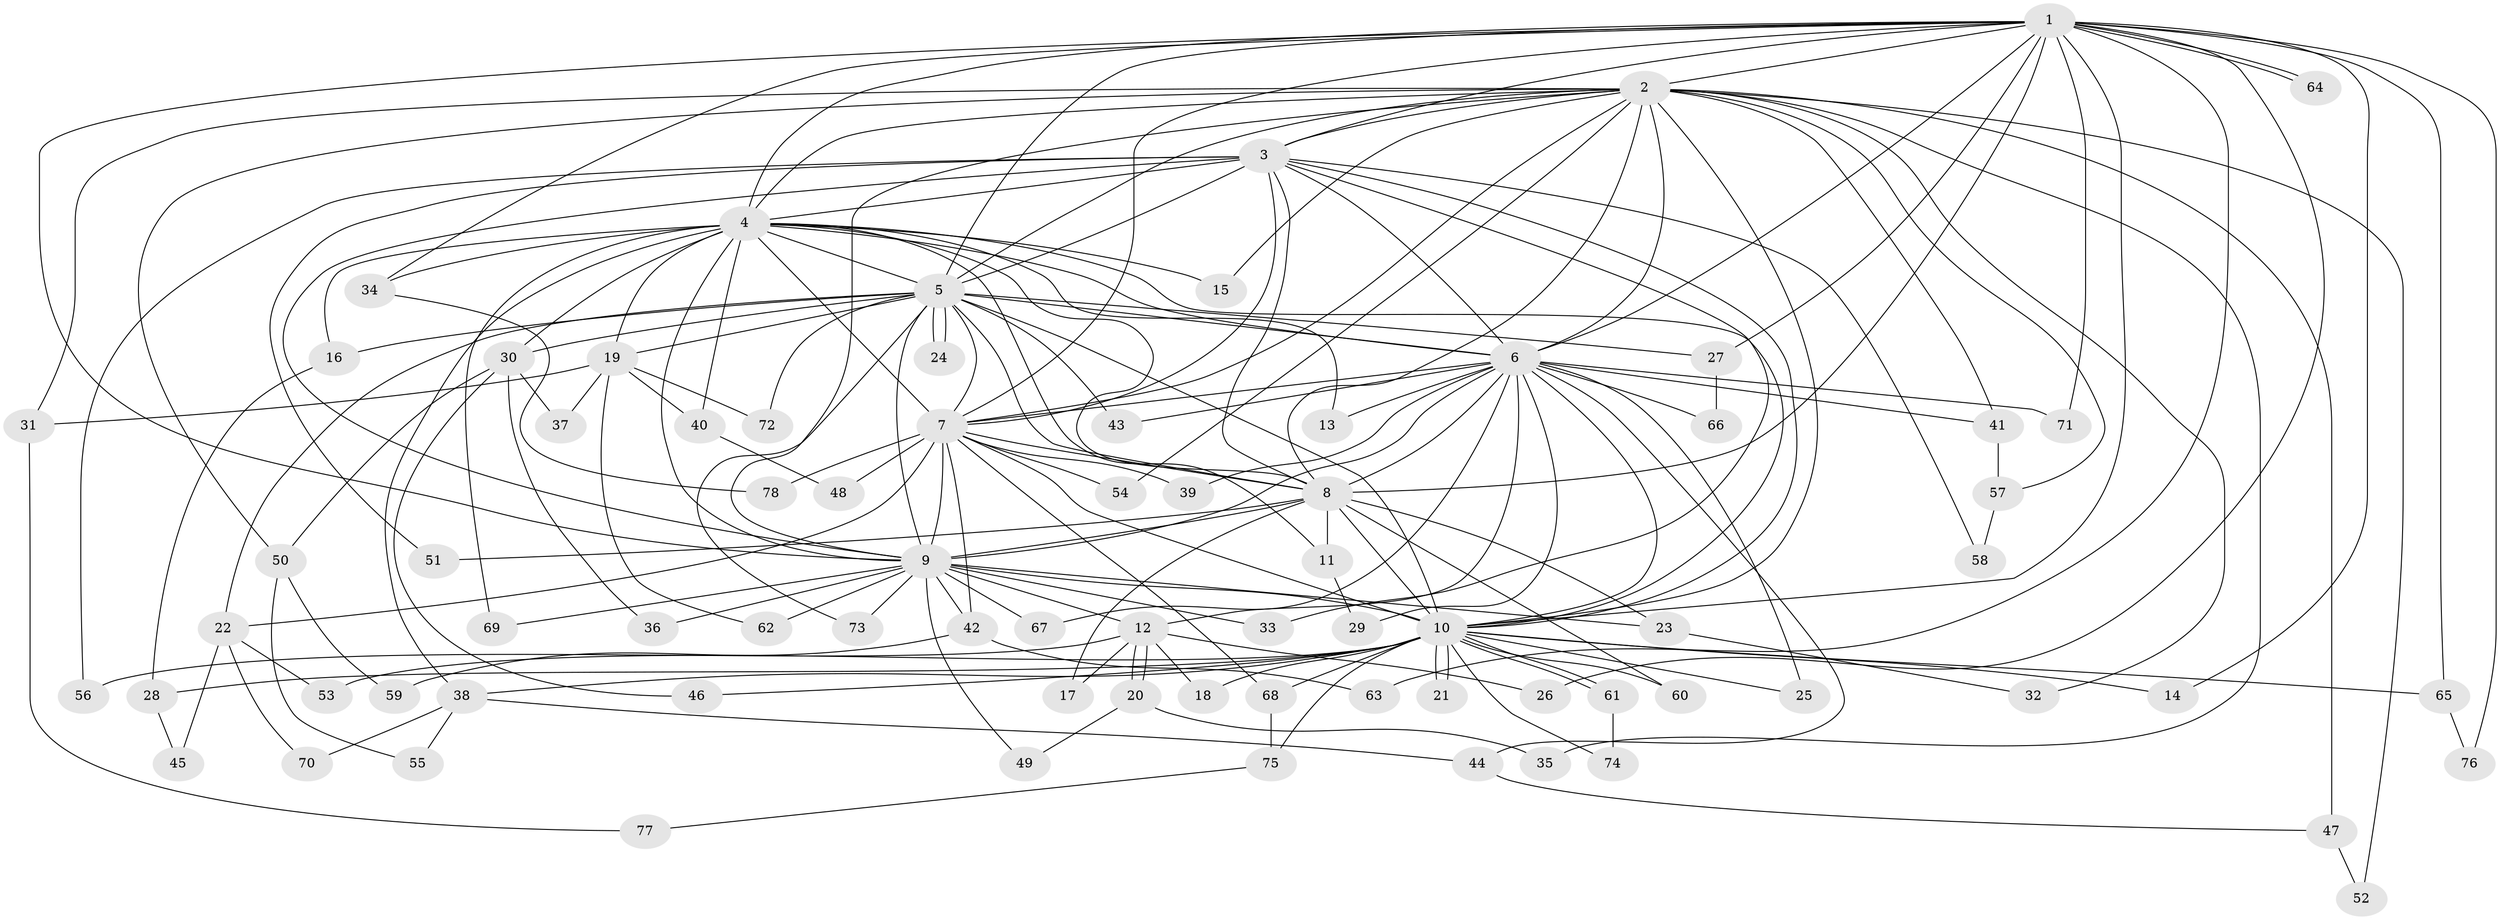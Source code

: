// coarse degree distribution, {15: 0.02564102564102564, 4: 0.07692307692307693, 3: 0.20512820512820512, 6: 0.10256410256410256, 12: 0.05128205128205128, 2: 0.28205128205128205, 5: 0.02564102564102564, 14: 0.07692307692307693, 17: 0.02564102564102564, 1: 0.10256410256410256, 13: 0.02564102564102564}
// Generated by graph-tools (version 1.1) at 2025/36/03/04/25 23:36:16]
// undirected, 78 vertices, 181 edges
graph export_dot {
  node [color=gray90,style=filled];
  1;
  2;
  3;
  4;
  5;
  6;
  7;
  8;
  9;
  10;
  11;
  12;
  13;
  14;
  15;
  16;
  17;
  18;
  19;
  20;
  21;
  22;
  23;
  24;
  25;
  26;
  27;
  28;
  29;
  30;
  31;
  32;
  33;
  34;
  35;
  36;
  37;
  38;
  39;
  40;
  41;
  42;
  43;
  44;
  45;
  46;
  47;
  48;
  49;
  50;
  51;
  52;
  53;
  54;
  55;
  56;
  57;
  58;
  59;
  60;
  61;
  62;
  63;
  64;
  65;
  66;
  67;
  68;
  69;
  70;
  71;
  72;
  73;
  74;
  75;
  76;
  77;
  78;
  1 -- 2;
  1 -- 3;
  1 -- 4;
  1 -- 5;
  1 -- 6;
  1 -- 7;
  1 -- 8;
  1 -- 9;
  1 -- 10;
  1 -- 14;
  1 -- 26;
  1 -- 27;
  1 -- 34;
  1 -- 63;
  1 -- 64;
  1 -- 64;
  1 -- 65;
  1 -- 71;
  1 -- 76;
  2 -- 3;
  2 -- 4;
  2 -- 5;
  2 -- 6;
  2 -- 7;
  2 -- 8;
  2 -- 9;
  2 -- 10;
  2 -- 15;
  2 -- 31;
  2 -- 32;
  2 -- 35;
  2 -- 41;
  2 -- 47;
  2 -- 50;
  2 -- 52;
  2 -- 54;
  2 -- 57;
  3 -- 4;
  3 -- 5;
  3 -- 6;
  3 -- 7;
  3 -- 8;
  3 -- 9;
  3 -- 10;
  3 -- 33;
  3 -- 51;
  3 -- 56;
  3 -- 58;
  4 -- 5;
  4 -- 6;
  4 -- 7;
  4 -- 8;
  4 -- 9;
  4 -- 10;
  4 -- 11;
  4 -- 13;
  4 -- 15;
  4 -- 16;
  4 -- 19;
  4 -- 30;
  4 -- 34;
  4 -- 38;
  4 -- 40;
  4 -- 69;
  5 -- 6;
  5 -- 7;
  5 -- 8;
  5 -- 9;
  5 -- 10;
  5 -- 16;
  5 -- 19;
  5 -- 22;
  5 -- 24;
  5 -- 24;
  5 -- 27;
  5 -- 30;
  5 -- 43;
  5 -- 72;
  5 -- 73;
  6 -- 7;
  6 -- 8;
  6 -- 9;
  6 -- 10;
  6 -- 12;
  6 -- 13;
  6 -- 25;
  6 -- 29;
  6 -- 39;
  6 -- 41;
  6 -- 43;
  6 -- 44;
  6 -- 66;
  6 -- 67;
  6 -- 71;
  7 -- 8;
  7 -- 9;
  7 -- 10;
  7 -- 22;
  7 -- 39;
  7 -- 42;
  7 -- 48;
  7 -- 54;
  7 -- 68;
  7 -- 78;
  8 -- 9;
  8 -- 10;
  8 -- 11;
  8 -- 17;
  8 -- 23;
  8 -- 51;
  8 -- 60;
  9 -- 10;
  9 -- 12;
  9 -- 23;
  9 -- 33;
  9 -- 36;
  9 -- 42;
  9 -- 49;
  9 -- 62;
  9 -- 67;
  9 -- 69;
  9 -- 73;
  10 -- 14;
  10 -- 18;
  10 -- 21;
  10 -- 21;
  10 -- 25;
  10 -- 28;
  10 -- 38;
  10 -- 46;
  10 -- 53;
  10 -- 60;
  10 -- 61;
  10 -- 61;
  10 -- 65;
  10 -- 68;
  10 -- 74;
  10 -- 75;
  11 -- 29;
  12 -- 17;
  12 -- 18;
  12 -- 20;
  12 -- 20;
  12 -- 26;
  12 -- 56;
  16 -- 28;
  19 -- 31;
  19 -- 37;
  19 -- 40;
  19 -- 62;
  19 -- 72;
  20 -- 35;
  20 -- 49;
  22 -- 45;
  22 -- 53;
  22 -- 70;
  23 -- 32;
  27 -- 66;
  28 -- 45;
  30 -- 36;
  30 -- 37;
  30 -- 46;
  30 -- 50;
  31 -- 77;
  34 -- 78;
  38 -- 44;
  38 -- 55;
  38 -- 70;
  40 -- 48;
  41 -- 57;
  42 -- 59;
  42 -- 63;
  44 -- 47;
  47 -- 52;
  50 -- 55;
  50 -- 59;
  57 -- 58;
  61 -- 74;
  65 -- 76;
  68 -- 75;
  75 -- 77;
}

